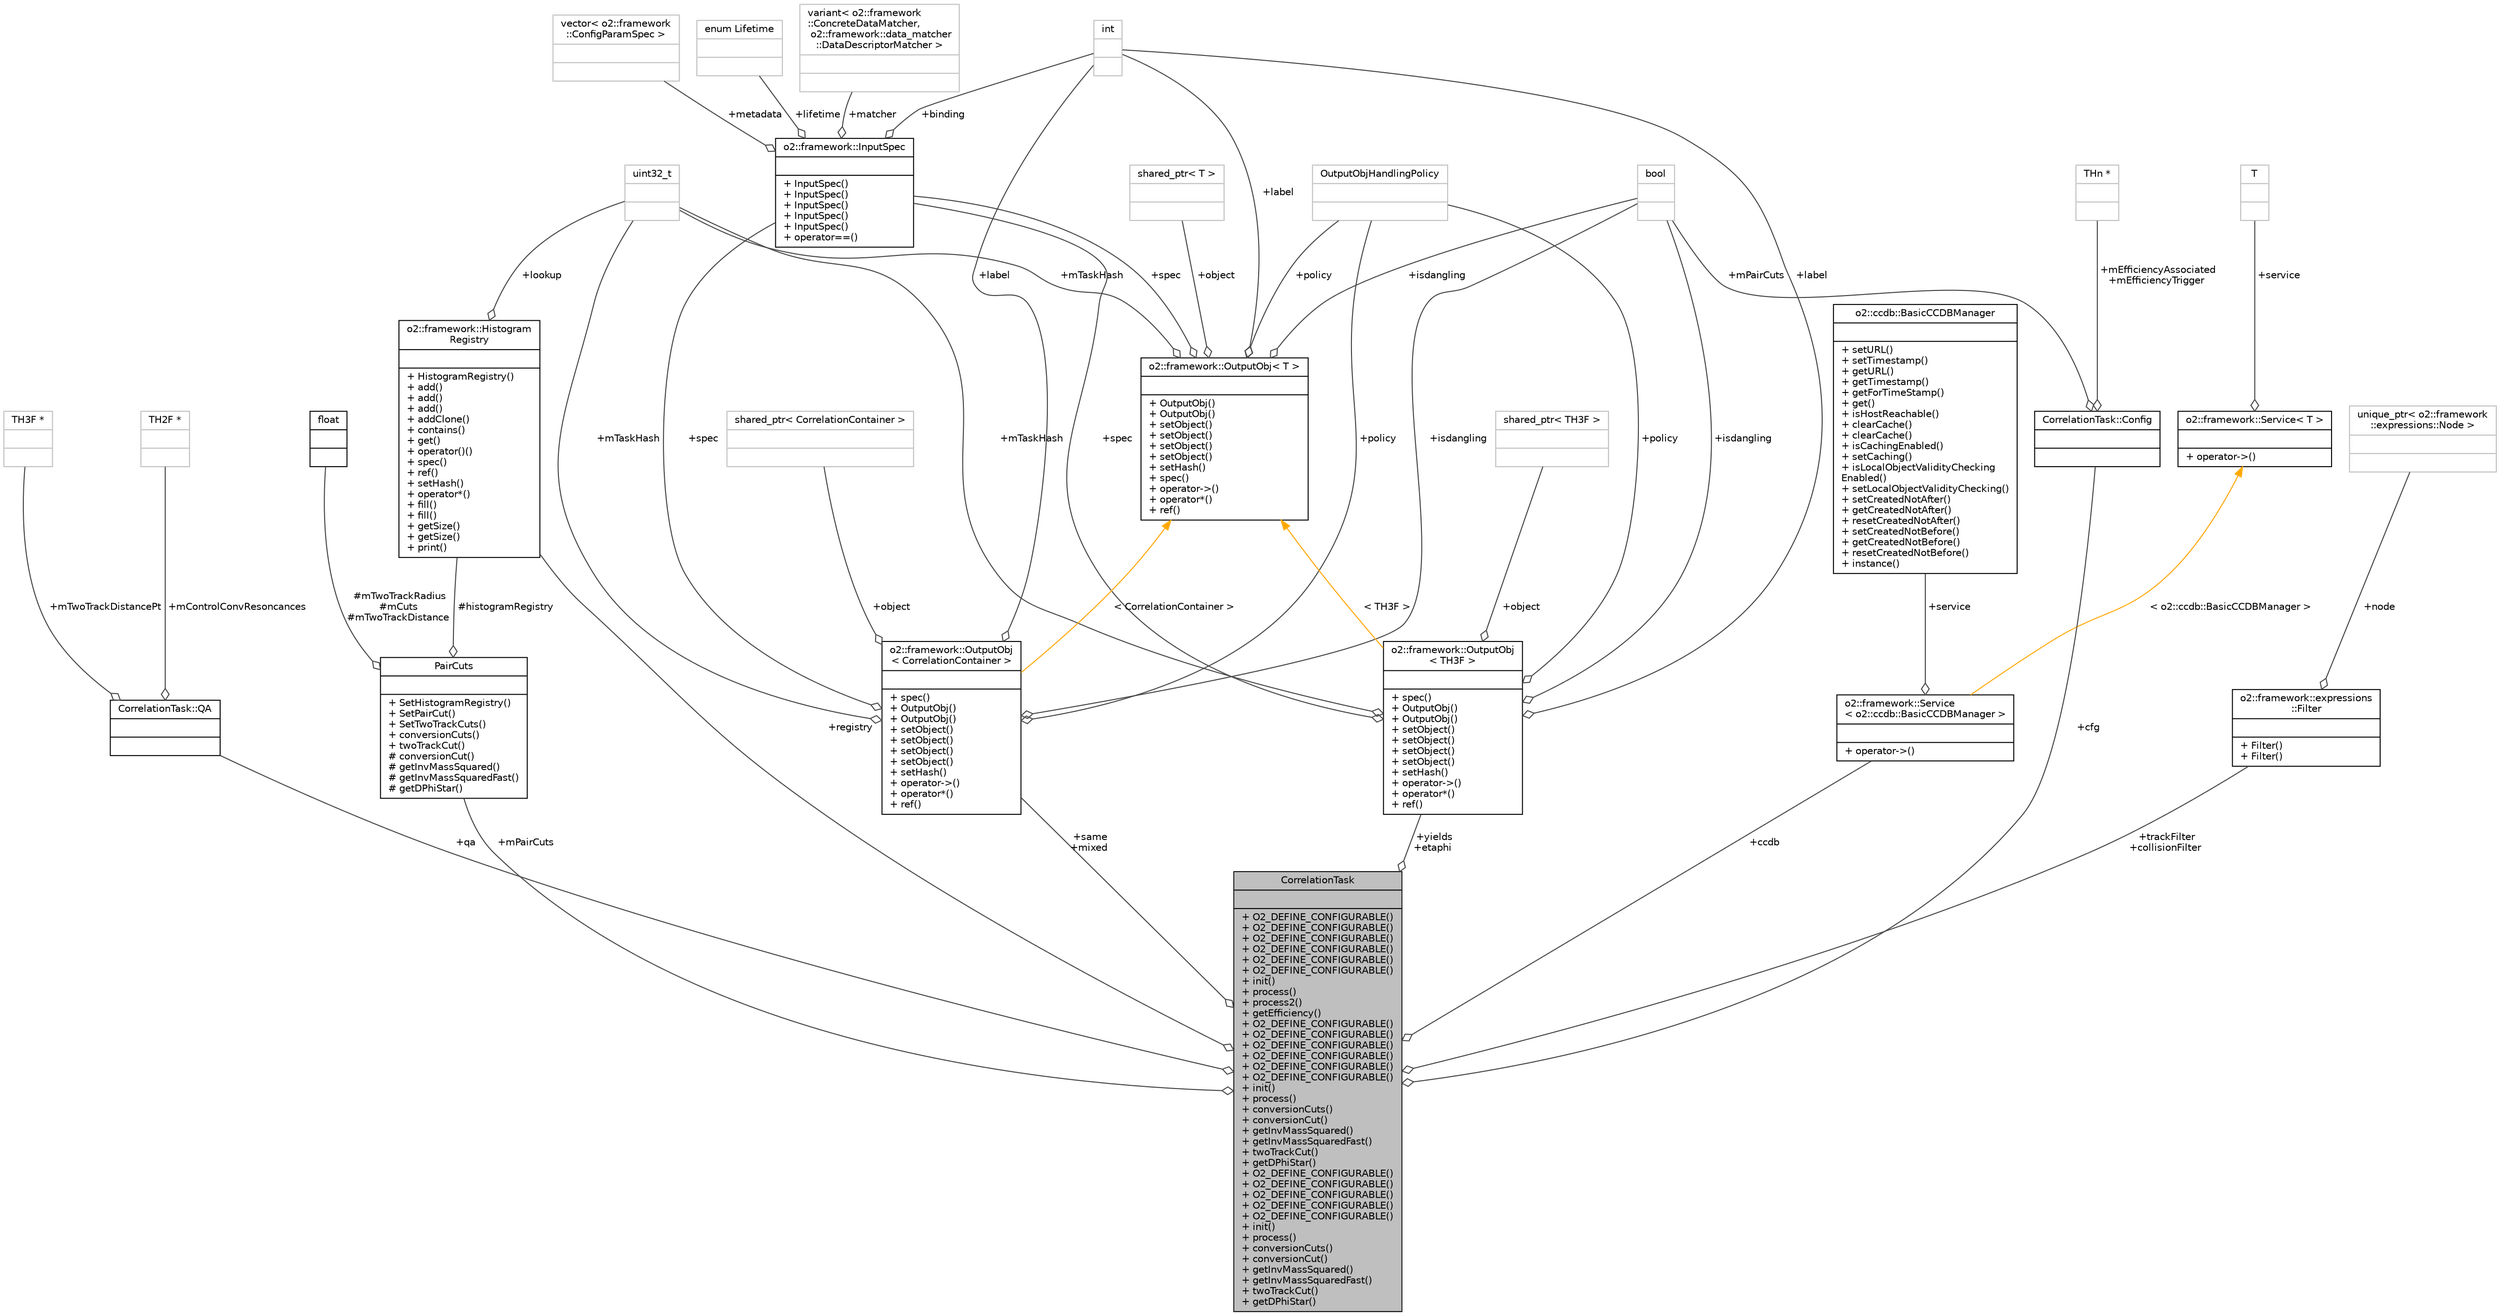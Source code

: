 digraph "CorrelationTask"
{
 // INTERACTIVE_SVG=YES
  bgcolor="transparent";
  edge [fontname="Helvetica",fontsize="10",labelfontname="Helvetica",labelfontsize="10"];
  node [fontname="Helvetica",fontsize="10",shape=record];
  Node1 [label="{CorrelationTask\n||+ O2_DEFINE_CONFIGURABLE()\l+ O2_DEFINE_CONFIGURABLE()\l+ O2_DEFINE_CONFIGURABLE()\l+ O2_DEFINE_CONFIGURABLE()\l+ O2_DEFINE_CONFIGURABLE()\l+ O2_DEFINE_CONFIGURABLE()\l+ init()\l+ process()\l+ process2()\l+ getEfficiency()\l+ O2_DEFINE_CONFIGURABLE()\l+ O2_DEFINE_CONFIGURABLE()\l+ O2_DEFINE_CONFIGURABLE()\l+ O2_DEFINE_CONFIGURABLE()\l+ O2_DEFINE_CONFIGURABLE()\l+ O2_DEFINE_CONFIGURABLE()\l+ init()\l+ process()\l+ conversionCuts()\l+ conversionCut()\l+ getInvMassSquared()\l+ getInvMassSquaredFast()\l+ twoTrackCut()\l+ getDPhiStar()\l+ O2_DEFINE_CONFIGURABLE()\l+ O2_DEFINE_CONFIGURABLE()\l+ O2_DEFINE_CONFIGURABLE()\l+ O2_DEFINE_CONFIGURABLE()\l+ O2_DEFINE_CONFIGURABLE()\l+ init()\l+ process()\l+ conversionCuts()\l+ conversionCut()\l+ getInvMassSquared()\l+ getInvMassSquaredFast()\l+ twoTrackCut()\l+ getDPhiStar()\l}",height=0.2,width=0.4,color="black", fillcolor="grey75", style="filled", fontcolor="black"];
  Node2 -> Node1 [color="grey25",fontsize="10",style="solid",label=" +registry" ,arrowhead="odiamond",fontname="Helvetica"];
  Node2 [label="{o2::framework::Histogram\lRegistry\n||+ HistogramRegistry()\l+ add()\l+ add()\l+ add()\l+ addClone()\l+ contains()\l+ get()\l+ operator()()\l+ spec()\l+ ref()\l+ setHash()\l+ operator*()\l+ fill()\l+ fill()\l+ getSize()\l+ getSize()\l+ print()\l}",height=0.2,width=0.4,color="black",URL="$d8/d34/classo2_1_1framework_1_1HistogramRegistry.html"];
  Node3 -> Node2 [color="grey25",fontsize="10",style="solid",label=" +lookup" ,arrowhead="odiamond",fontname="Helvetica"];
  Node3 [label="{uint32_t\n||}",height=0.2,width=0.4,color="grey75"];
  Node4 -> Node1 [color="grey25",fontsize="10",style="solid",label=" +qa" ,arrowhead="odiamond",fontname="Helvetica"];
  Node4 [label="{CorrelationTask::QA\n||}",height=0.2,width=0.4,color="black",URL="$db/d2d/structCorrelationTask_1_1QA.html"];
  Node5 -> Node4 [color="grey25",fontsize="10",style="solid",label=" +mTwoTrackDistancePt" ,arrowhead="odiamond",fontname="Helvetica"];
  Node5 [label="{TH3F *\n||}",height=0.2,width=0.4,color="grey75"];
  Node6 -> Node4 [color="grey25",fontsize="10",style="solid",label=" +mControlConvResoncances" ,arrowhead="odiamond",fontname="Helvetica"];
  Node6 [label="{TH2F *\n||}",height=0.2,width=0.4,color="grey75"];
  Node7 -> Node1 [color="grey25",fontsize="10",style="solid",label=" +mPairCuts" ,arrowhead="odiamond",fontname="Helvetica"];
  Node7 [label="{PairCuts\n||+ SetHistogramRegistry()\l+ SetPairCut()\l+ SetTwoTrackCuts()\l+ conversionCuts()\l+ twoTrackCut()\l# conversionCut()\l# getInvMassSquared()\l# getInvMassSquaredFast()\l# getDPhiStar()\l}",height=0.2,width=0.4,color="black",URL="$db/d0d/classPairCuts.html"];
  Node2 -> Node7 [color="grey25",fontsize="10",style="solid",label=" #histogramRegistry" ,arrowhead="odiamond",fontname="Helvetica"];
  Node8 -> Node7 [color="grey25",fontsize="10",style="solid",label=" #mTwoTrackRadius\n#mCuts\n#mTwoTrackDistance" ,arrowhead="odiamond",fontname="Helvetica"];
  Node8 [label="{float\n||}",height=0.2,width=0.4,color="black",URL="$d4/dc3/classfloat.html"];
  Node9 -> Node1 [color="grey25",fontsize="10",style="solid",label=" +same\n+mixed" ,arrowhead="odiamond",fontname="Helvetica"];
  Node9 [label="{o2::framework::OutputObj\l\< CorrelationContainer \>\n||+ spec()\l+ OutputObj()\l+ OutputObj()\l+ setObject()\l+ setObject()\l+ setObject()\l+ setObject()\l+ setHash()\l+ operator-\>()\l+ operator*()\l+ ref()\l}",height=0.2,width=0.4,color="black",URL="$d4/d79/structo2_1_1framework_1_1OutputObj.html"];
  Node10 -> Node9 [color="grey25",fontsize="10",style="solid",label=" +policy" ,arrowhead="odiamond",fontname="Helvetica"];
  Node10 [label="{OutputObjHandlingPolicy\n||}",height=0.2,width=0.4,color="grey75"];
  Node3 -> Node9 [color="grey25",fontsize="10",style="solid",label=" +mTaskHash" ,arrowhead="odiamond",fontname="Helvetica"];
  Node11 -> Node9 [color="grey25",fontsize="10",style="solid",label=" +object" ,arrowhead="odiamond",fontname="Helvetica"];
  Node11 [label="{shared_ptr\< CorrelationContainer \>\n||}",height=0.2,width=0.4,color="grey75"];
  Node12 -> Node9 [color="grey25",fontsize="10",style="solid",label=" +label" ,arrowhead="odiamond",fontname="Helvetica"];
  Node12 [label="{int\n||}",height=0.2,width=0.4,color="grey75"];
  Node13 -> Node9 [color="grey25",fontsize="10",style="solid",label=" +isdangling" ,arrowhead="odiamond",fontname="Helvetica"];
  Node13 [label="{bool\n||}",height=0.2,width=0.4,color="grey75"];
  Node14 -> Node9 [color="grey25",fontsize="10",style="solid",label=" +spec" ,arrowhead="odiamond",fontname="Helvetica"];
  Node14 [label="{o2::framework::InputSpec\n||+ InputSpec()\l+ InputSpec()\l+ InputSpec()\l+ InputSpec()\l+ InputSpec()\l+ operator==()\l}",height=0.2,width=0.4,color="black",URL="$da/d96/structo2_1_1framework_1_1InputSpec.html"];
  Node15 -> Node14 [color="grey25",fontsize="10",style="solid",label=" +metadata" ,arrowhead="odiamond",fontname="Helvetica"];
  Node15 [label="{vector\< o2::framework\l::ConfigParamSpec \>\n||}",height=0.2,width=0.4,color="grey75"];
  Node16 -> Node14 [color="grey25",fontsize="10",style="solid",label=" +lifetime" ,arrowhead="odiamond",fontname="Helvetica"];
  Node16 [label="{enum Lifetime\n||}",height=0.2,width=0.4,color="grey75"];
  Node17 -> Node14 [color="grey25",fontsize="10",style="solid",label=" +matcher" ,arrowhead="odiamond",fontname="Helvetica"];
  Node17 [label="{variant\< o2::framework\l::ConcreteDataMatcher,\l o2::framework::data_matcher\l::DataDescriptorMatcher \>\n||}",height=0.2,width=0.4,color="grey75"];
  Node12 -> Node14 [color="grey25",fontsize="10",style="solid",label=" +binding" ,arrowhead="odiamond",fontname="Helvetica"];
  Node18 -> Node9 [dir="back",color="orange",fontsize="10",style="solid",label=" \< CorrelationContainer \>" ,fontname="Helvetica"];
  Node18 [label="{o2::framework::OutputObj\< T \>\n||+ OutputObj()\l+ OutputObj()\l+ setObject()\l+ setObject()\l+ setObject()\l+ setObject()\l+ setHash()\l+ spec()\l+ operator-\>()\l+ operator*()\l+ ref()\l}",height=0.2,width=0.4,color="black",URL="$d4/d79/structo2_1_1framework_1_1OutputObj.html"];
  Node10 -> Node18 [color="grey25",fontsize="10",style="solid",label=" +policy" ,arrowhead="odiamond",fontname="Helvetica"];
  Node3 -> Node18 [color="grey25",fontsize="10",style="solid",label=" +mTaskHash" ,arrowhead="odiamond",fontname="Helvetica"];
  Node12 -> Node18 [color="grey25",fontsize="10",style="solid",label=" +label" ,arrowhead="odiamond",fontname="Helvetica"];
  Node19 -> Node18 [color="grey25",fontsize="10",style="solid",label=" +object" ,arrowhead="odiamond",fontname="Helvetica"];
  Node19 [label="{shared_ptr\< T \>\n||}",height=0.2,width=0.4,color="grey75"];
  Node13 -> Node18 [color="grey25",fontsize="10",style="solid",label=" +isdangling" ,arrowhead="odiamond",fontname="Helvetica"];
  Node14 -> Node18 [color="grey25",fontsize="10",style="solid",label=" +spec" ,arrowhead="odiamond",fontname="Helvetica"];
  Node20 -> Node1 [color="grey25",fontsize="10",style="solid",label=" +ccdb" ,arrowhead="odiamond",fontname="Helvetica"];
  Node20 [label="{o2::framework::Service\l\< o2::ccdb::BasicCCDBManager \>\n||+ operator-\>()\l}",height=0.2,width=0.4,color="black",URL="$de/de9/structo2_1_1framework_1_1Service.html"];
  Node21 -> Node20 [color="grey25",fontsize="10",style="solid",label=" +service" ,arrowhead="odiamond",fontname="Helvetica"];
  Node21 [label="{o2::ccdb::BasicCCDBManager\n||+ setURL()\l+ setTimestamp()\l+ getURL()\l+ getTimestamp()\l+ getForTimeStamp()\l+ get()\l+ isHostReachable()\l+ clearCache()\l+ clearCache()\l+ isCachingEnabled()\l+ setCaching()\l+ isLocalObjectValidityChecking\lEnabled()\l+ setLocalObjectValidityChecking()\l+ setCreatedNotAfter()\l+ getCreatedNotAfter()\l+ resetCreatedNotAfter()\l+ setCreatedNotBefore()\l+ getCreatedNotBefore()\l+ resetCreatedNotBefore()\l+ instance()\l}",height=0.2,width=0.4,color="black",URL="$da/d73/classo2_1_1ccdb_1_1BasicCCDBManager.html"];
  Node22 -> Node20 [dir="back",color="orange",fontsize="10",style="solid",label=" \< o2::ccdb::BasicCCDBManager \>" ,fontname="Helvetica"];
  Node22 [label="{o2::framework::Service\< T \>\n||+ operator-\>()\l}",height=0.2,width=0.4,color="black",URL="$de/de9/structo2_1_1framework_1_1Service.html"];
  Node23 -> Node22 [color="grey25",fontsize="10",style="solid",label=" +service" ,arrowhead="odiamond",fontname="Helvetica"];
  Node23 [label="{T\n||}",height=0.2,width=0.4,color="grey75"];
  Node24 -> Node1 [color="grey25",fontsize="10",style="solid",label=" +yields\n+etaphi" ,arrowhead="odiamond",fontname="Helvetica"];
  Node24 [label="{o2::framework::OutputObj\l\< TH3F \>\n||+ spec()\l+ OutputObj()\l+ OutputObj()\l+ setObject()\l+ setObject()\l+ setObject()\l+ setObject()\l+ setHash()\l+ operator-\>()\l+ operator*()\l+ ref()\l}",height=0.2,width=0.4,color="black",URL="$d4/d79/structo2_1_1framework_1_1OutputObj.html"];
  Node10 -> Node24 [color="grey25",fontsize="10",style="solid",label=" +policy" ,arrowhead="odiamond",fontname="Helvetica"];
  Node3 -> Node24 [color="grey25",fontsize="10",style="solid",label=" +mTaskHash" ,arrowhead="odiamond",fontname="Helvetica"];
  Node12 -> Node24 [color="grey25",fontsize="10",style="solid",label=" +label" ,arrowhead="odiamond",fontname="Helvetica"];
  Node13 -> Node24 [color="grey25",fontsize="10",style="solid",label=" +isdangling" ,arrowhead="odiamond",fontname="Helvetica"];
  Node14 -> Node24 [color="grey25",fontsize="10",style="solid",label=" +spec" ,arrowhead="odiamond",fontname="Helvetica"];
  Node25 -> Node24 [color="grey25",fontsize="10",style="solid",label=" +object" ,arrowhead="odiamond",fontname="Helvetica"];
  Node25 [label="{shared_ptr\< TH3F \>\n||}",height=0.2,width=0.4,color="grey75"];
  Node18 -> Node24 [dir="back",color="orange",fontsize="10",style="solid",label=" \< TH3F \>" ,fontname="Helvetica"];
  Node26 -> Node1 [color="grey25",fontsize="10",style="solid",label=" +cfg" ,arrowhead="odiamond",fontname="Helvetica"];
  Node26 [label="{CorrelationTask::Config\n||}",height=0.2,width=0.4,color="black",URL="$de/dca/structCorrelationTask_1_1Config.html"];
  Node13 -> Node26 [color="grey25",fontsize="10",style="solid",label=" +mPairCuts" ,arrowhead="odiamond",fontname="Helvetica"];
  Node27 -> Node26 [color="grey25",fontsize="10",style="solid",label=" +mEfficiencyAssociated\n+mEfficiencyTrigger" ,arrowhead="odiamond",fontname="Helvetica"];
  Node27 [label="{THn *\n||}",height=0.2,width=0.4,color="grey75"];
  Node28 -> Node1 [color="grey25",fontsize="10",style="solid",label=" +trackFilter\n+collisionFilter" ,arrowhead="odiamond",fontname="Helvetica"];
  Node28 [label="{o2::framework::expressions\l::Filter\n||+ Filter()\l+ Filter()\l}",height=0.2,width=0.4,color="black",URL="$d1/d9a/structo2_1_1framework_1_1expressions_1_1Filter.html",tooltip="A struct, containing the root of the expression tree. "];
  Node29 -> Node28 [color="grey25",fontsize="10",style="solid",label=" +node" ,arrowhead="odiamond",fontname="Helvetica"];
  Node29 [label="{unique_ptr\< o2::framework\l::expressions::Node \>\n||}",height=0.2,width=0.4,color="grey75"];
}
